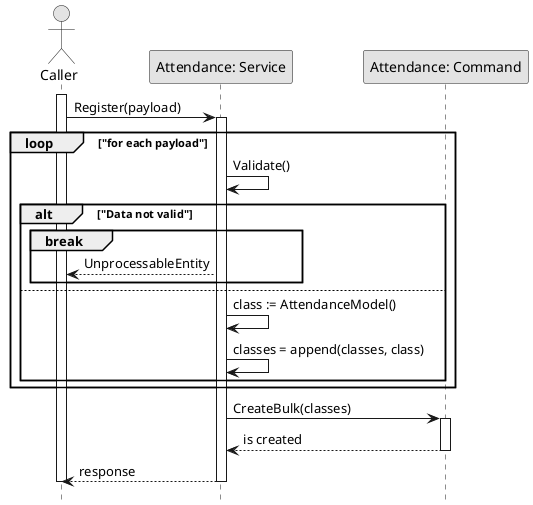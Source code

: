 @startuml CreateAttendance

skinparam Monochrome true
skinparam Shadowing false
hide footbox

actor Caller
participant "Attendance: Service" as AttendanceService
participant "Attendance: Command" as AttendanceCommand

activate Caller

Caller->AttendanceService: Register(payload)

loop "for each payload"
    activate AttendanceService
    AttendanceService->AttendanceService: Validate()

    alt "Data not valid"
        break
            AttendanceService-->Caller: UnprocessableEntity
        end
    else
        AttendanceService->AttendanceService: class := AttendanceModel()
        AttendanceService->AttendanceService: classes = append(classes, class)
    end
end

AttendanceService->AttendanceCommand: CreateBulk(classes)
activate AttendanceCommand
AttendanceCommand-->AttendanceService: is created
deactivate AttendanceCommand

AttendanceService-->Caller: response
deactivate AttendanceService

deactivate Caller

@enduml